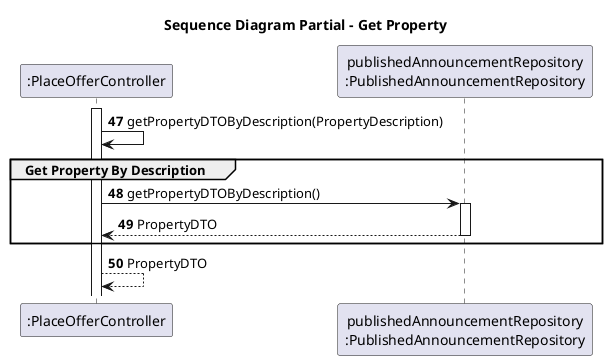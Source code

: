 @startuml

title Sequence Diagram Partial - Get Property

participant ":PlaceOfferController" as Controller
participant "publishedAnnouncementRepository\n:PublishedAnnouncementRepository" as PublishedAnnouncementRepository

autonumber 47

activate Controller

Controller -> Controller : getPropertyDTOByDescription(PropertyDescription)

Group Get Property By Description

Controller -> PublishedAnnouncementRepository : getPropertyDTOByDescription()
activate PublishedAnnouncementRepository

PublishedAnnouncementRepository --> Controller : PropertyDTO
deactivate PublishedAnnouncementRepository

end

Controller --> Controller : PropertyDTO
@enduml